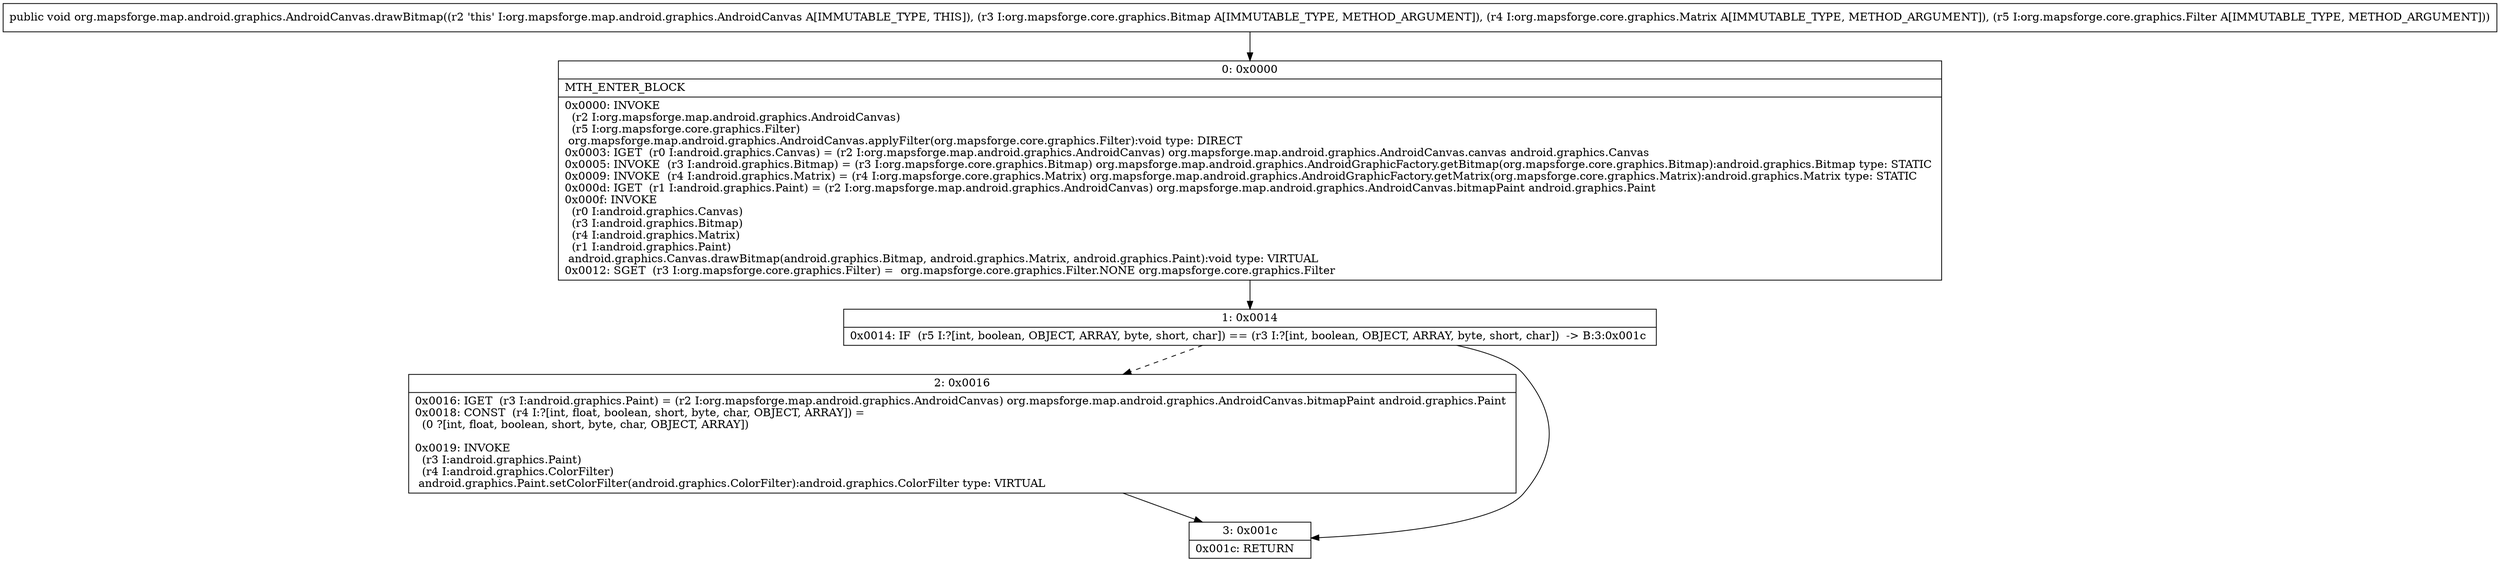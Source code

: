 digraph "CFG fororg.mapsforge.map.android.graphics.AndroidCanvas.drawBitmap(Lorg\/mapsforge\/core\/graphics\/Bitmap;Lorg\/mapsforge\/core\/graphics\/Matrix;Lorg\/mapsforge\/core\/graphics\/Filter;)V" {
Node_0 [shape=record,label="{0\:\ 0x0000|MTH_ENTER_BLOCK\l|0x0000: INVOKE  \l  (r2 I:org.mapsforge.map.android.graphics.AndroidCanvas)\l  (r5 I:org.mapsforge.core.graphics.Filter)\l org.mapsforge.map.android.graphics.AndroidCanvas.applyFilter(org.mapsforge.core.graphics.Filter):void type: DIRECT \l0x0003: IGET  (r0 I:android.graphics.Canvas) = (r2 I:org.mapsforge.map.android.graphics.AndroidCanvas) org.mapsforge.map.android.graphics.AndroidCanvas.canvas android.graphics.Canvas \l0x0005: INVOKE  (r3 I:android.graphics.Bitmap) = (r3 I:org.mapsforge.core.graphics.Bitmap) org.mapsforge.map.android.graphics.AndroidGraphicFactory.getBitmap(org.mapsforge.core.graphics.Bitmap):android.graphics.Bitmap type: STATIC \l0x0009: INVOKE  (r4 I:android.graphics.Matrix) = (r4 I:org.mapsforge.core.graphics.Matrix) org.mapsforge.map.android.graphics.AndroidGraphicFactory.getMatrix(org.mapsforge.core.graphics.Matrix):android.graphics.Matrix type: STATIC \l0x000d: IGET  (r1 I:android.graphics.Paint) = (r2 I:org.mapsforge.map.android.graphics.AndroidCanvas) org.mapsforge.map.android.graphics.AndroidCanvas.bitmapPaint android.graphics.Paint \l0x000f: INVOKE  \l  (r0 I:android.graphics.Canvas)\l  (r3 I:android.graphics.Bitmap)\l  (r4 I:android.graphics.Matrix)\l  (r1 I:android.graphics.Paint)\l android.graphics.Canvas.drawBitmap(android.graphics.Bitmap, android.graphics.Matrix, android.graphics.Paint):void type: VIRTUAL \l0x0012: SGET  (r3 I:org.mapsforge.core.graphics.Filter) =  org.mapsforge.core.graphics.Filter.NONE org.mapsforge.core.graphics.Filter \l}"];
Node_1 [shape=record,label="{1\:\ 0x0014|0x0014: IF  (r5 I:?[int, boolean, OBJECT, ARRAY, byte, short, char]) == (r3 I:?[int, boolean, OBJECT, ARRAY, byte, short, char])  \-\> B:3:0x001c \l}"];
Node_2 [shape=record,label="{2\:\ 0x0016|0x0016: IGET  (r3 I:android.graphics.Paint) = (r2 I:org.mapsforge.map.android.graphics.AndroidCanvas) org.mapsforge.map.android.graphics.AndroidCanvas.bitmapPaint android.graphics.Paint \l0x0018: CONST  (r4 I:?[int, float, boolean, short, byte, char, OBJECT, ARRAY]) = \l  (0 ?[int, float, boolean, short, byte, char, OBJECT, ARRAY])\l \l0x0019: INVOKE  \l  (r3 I:android.graphics.Paint)\l  (r4 I:android.graphics.ColorFilter)\l android.graphics.Paint.setColorFilter(android.graphics.ColorFilter):android.graphics.ColorFilter type: VIRTUAL \l}"];
Node_3 [shape=record,label="{3\:\ 0x001c|0x001c: RETURN   \l}"];
MethodNode[shape=record,label="{public void org.mapsforge.map.android.graphics.AndroidCanvas.drawBitmap((r2 'this' I:org.mapsforge.map.android.graphics.AndroidCanvas A[IMMUTABLE_TYPE, THIS]), (r3 I:org.mapsforge.core.graphics.Bitmap A[IMMUTABLE_TYPE, METHOD_ARGUMENT]), (r4 I:org.mapsforge.core.graphics.Matrix A[IMMUTABLE_TYPE, METHOD_ARGUMENT]), (r5 I:org.mapsforge.core.graphics.Filter A[IMMUTABLE_TYPE, METHOD_ARGUMENT])) }"];
MethodNode -> Node_0;
Node_0 -> Node_1;
Node_1 -> Node_2[style=dashed];
Node_1 -> Node_3;
Node_2 -> Node_3;
}

